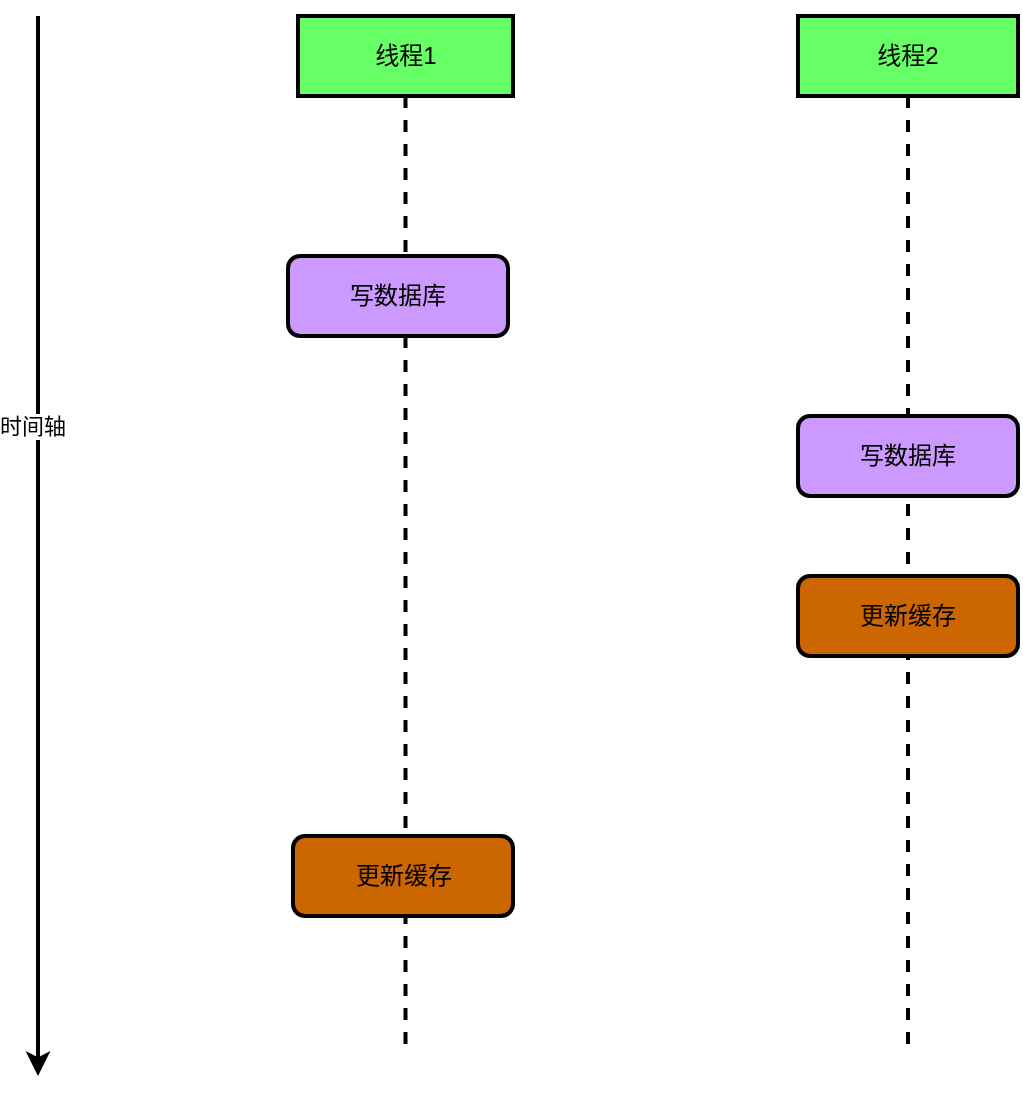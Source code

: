 <mxfile version="15.3.1" type="github">
  <diagram id="EJi81lrPLxUWqyqAcyIe" name="双写不一致情况">
    <mxGraphModel dx="1248" dy="686" grid="1" gridSize="10" guides="1" tooltips="1" connect="1" arrows="1" fold="1" page="1" pageScale="1" pageWidth="827" pageHeight="1169" math="0" shadow="0">
      <root>
        <mxCell id="0" />
        <mxCell id="1" parent="0" />
        <mxCell id="AaJ2Im61UXtHoCQsoIxq-1" value="" style="endArrow=classic;html=1;strokeWidth=2;" edge="1" parent="1">
          <mxGeometry width="50" height="50" relative="1" as="geometry">
            <mxPoint x="60" y="160" as="sourcePoint" />
            <mxPoint x="60" y="690" as="targetPoint" />
          </mxGeometry>
        </mxCell>
        <mxCell id="AaJ2Im61UXtHoCQsoIxq-2" value="时间轴" style="edgeLabel;html=1;align=center;verticalAlign=middle;resizable=0;points=[];" vertex="1" connectable="0" parent="AaJ2Im61UXtHoCQsoIxq-1">
          <mxGeometry x="-0.228" y="-3" relative="1" as="geometry">
            <mxPoint as="offset" />
          </mxGeometry>
        </mxCell>
        <mxCell id="AaJ2Im61UXtHoCQsoIxq-4" value="线程1" style="shape=umlLifeline;perimeter=lifelinePerimeter;whiteSpace=wrap;html=1;container=1;collapsible=0;recursiveResize=0;outlineConnect=0;fillColor=#66FF66;strokeWidth=2;" vertex="1" parent="1">
          <mxGeometry x="190" y="160" width="107.5" height="520" as="geometry" />
        </mxCell>
        <mxCell id="AaJ2Im61UXtHoCQsoIxq-6" value="写数据库" style="rounded=1;whiteSpace=wrap;html=1;fillColor=#CC99FF;strokeWidth=2;" vertex="1" parent="AaJ2Im61UXtHoCQsoIxq-4">
          <mxGeometry x="-5" y="120" width="110" height="40" as="geometry" />
        </mxCell>
        <mxCell id="AaJ2Im61UXtHoCQsoIxq-7" value="更新缓存" style="rounded=1;whiteSpace=wrap;html=1;fillColor=#CC6600;strokeWidth=2;" vertex="1" parent="AaJ2Im61UXtHoCQsoIxq-4">
          <mxGeometry x="-2.5" y="410" width="110" height="40" as="geometry" />
        </mxCell>
        <mxCell id="AaJ2Im61UXtHoCQsoIxq-5" value="线程2" style="shape=umlLifeline;perimeter=lifelinePerimeter;whiteSpace=wrap;html=1;container=1;collapsible=0;recursiveResize=0;outlineConnect=0;fillColor=#66FF66;strokeWidth=2;" vertex="1" parent="1">
          <mxGeometry x="440" y="160" width="110" height="520" as="geometry" />
        </mxCell>
        <mxCell id="AaJ2Im61UXtHoCQsoIxq-8" value="写数据库" style="rounded=1;whiteSpace=wrap;html=1;fillColor=#CC99FF;strokeWidth=2;" vertex="1" parent="AaJ2Im61UXtHoCQsoIxq-5">
          <mxGeometry y="200" width="110" height="40" as="geometry" />
        </mxCell>
        <mxCell id="AaJ2Im61UXtHoCQsoIxq-9" value="更新缓存" style="rounded=1;whiteSpace=wrap;html=1;fillColor=#CC6600;strokeWidth=2;" vertex="1" parent="AaJ2Im61UXtHoCQsoIxq-5">
          <mxGeometry y="280" width="110" height="40" as="geometry" />
        </mxCell>
      </root>
    </mxGraphModel>
  </diagram>
</mxfile>

